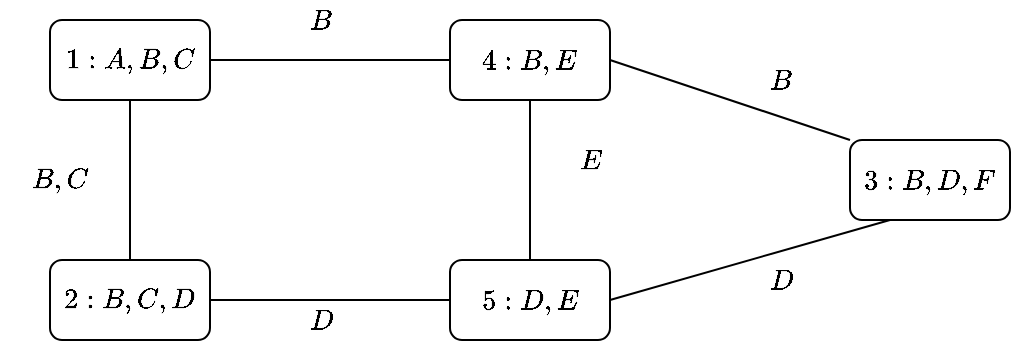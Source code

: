 <mxfile version="13.7.3" type="device"><diagram id="zTTTaE3IsM1tdjsDhaO0" name="Page-1"><mxGraphModel dx="1296" dy="649" grid="1" gridSize="10" guides="1" tooltips="1" connect="1" arrows="1" fold="1" page="1" pageScale="1" pageWidth="850" pageHeight="1100" math="1" shadow="0"><root><mxCell id="0"/><mxCell id="1" parent="0"/><mxCell id="n0GMKkERAhJPPxMEW0c0-30" value="$$1:A,B,C$$" style="rounded=1;whiteSpace=wrap;html=1;" vertex="1" parent="1"><mxGeometry x="80" y="160" width="80" height="40" as="geometry"/></mxCell><mxCell id="n0GMKkERAhJPPxMEW0c0-31" value="$$2:B,C,D$$" style="rounded=1;whiteSpace=wrap;html=1;" vertex="1" parent="1"><mxGeometry x="80" y="280" width="80" height="40" as="geometry"/></mxCell><mxCell id="n0GMKkERAhJPPxMEW0c0-32" value="$$4:B,E$$" style="rounded=1;whiteSpace=wrap;html=1;" vertex="1" parent="1"><mxGeometry x="280" y="160" width="80" height="40" as="geometry"/></mxCell><mxCell id="n0GMKkERAhJPPxMEW0c0-33" value="$$5:D,E$$" style="rounded=1;whiteSpace=wrap;html=1;" vertex="1" parent="1"><mxGeometry x="280" y="280" width="80" height="40" as="geometry"/></mxCell><mxCell id="n0GMKkERAhJPPxMEW0c0-34" value="$$3:B,D,F$$" style="rounded=1;whiteSpace=wrap;html=1;" vertex="1" parent="1"><mxGeometry x="480" y="220" width="80" height="40" as="geometry"/></mxCell><mxCell id="n0GMKkERAhJPPxMEW0c0-35" value="" style="endArrow=none;html=1;exitX=0.5;exitY=0;exitDx=0;exitDy=0;entryX=0.5;entryY=1;entryDx=0;entryDy=0;" edge="1" parent="1" source="n0GMKkERAhJPPxMEW0c0-31" target="n0GMKkERAhJPPxMEW0c0-30"><mxGeometry width="50" height="50" relative="1" as="geometry"><mxPoint x="560" y="400" as="sourcePoint"/><mxPoint x="610" y="350" as="targetPoint"/></mxGeometry></mxCell><mxCell id="n0GMKkERAhJPPxMEW0c0-36" value="" style="endArrow=none;html=1;exitX=1;exitY=0.5;exitDx=0;exitDy=0;entryX=0;entryY=0.5;entryDx=0;entryDy=0;" edge="1" parent="1" source="n0GMKkERAhJPPxMEW0c0-30" target="n0GMKkERAhJPPxMEW0c0-32"><mxGeometry width="50" height="50" relative="1" as="geometry"><mxPoint x="560" y="400" as="sourcePoint"/><mxPoint x="610" y="350" as="targetPoint"/></mxGeometry></mxCell><mxCell id="n0GMKkERAhJPPxMEW0c0-37" value="" style="endArrow=none;html=1;exitX=1;exitY=0.5;exitDx=0;exitDy=0;entryX=0;entryY=0.5;entryDx=0;entryDy=0;" edge="1" parent="1" source="n0GMKkERAhJPPxMEW0c0-31" target="n0GMKkERAhJPPxMEW0c0-33"><mxGeometry width="50" height="50" relative="1" as="geometry"><mxPoint x="560" y="400" as="sourcePoint"/><mxPoint x="610" y="350" as="targetPoint"/></mxGeometry></mxCell><mxCell id="n0GMKkERAhJPPxMEW0c0-39" value="" style="endArrow=none;html=1;exitX=0.5;exitY=1;exitDx=0;exitDy=0;entryX=0.5;entryY=0;entryDx=0;entryDy=0;" edge="1" parent="1" source="n0GMKkERAhJPPxMEW0c0-32" target="n0GMKkERAhJPPxMEW0c0-33"><mxGeometry width="50" height="50" relative="1" as="geometry"><mxPoint x="560" y="400" as="sourcePoint"/><mxPoint x="610" y="350" as="targetPoint"/></mxGeometry></mxCell><mxCell id="n0GMKkERAhJPPxMEW0c0-40" value="" style="endArrow=none;html=1;exitX=1;exitY=0.5;exitDx=0;exitDy=0;entryX=0.25;entryY=1;entryDx=0;entryDy=0;" edge="1" parent="1" source="n0GMKkERAhJPPxMEW0c0-33" target="n0GMKkERAhJPPxMEW0c0-34"><mxGeometry width="50" height="50" relative="1" as="geometry"><mxPoint x="560" y="400" as="sourcePoint"/><mxPoint x="610" y="350" as="targetPoint"/></mxGeometry></mxCell><mxCell id="n0GMKkERAhJPPxMEW0c0-41" value="" style="endArrow=none;html=1;exitX=1;exitY=0.5;exitDx=0;exitDy=0;entryX=0;entryY=0;entryDx=0;entryDy=0;" edge="1" parent="1" source="n0GMKkERAhJPPxMEW0c0-32" target="n0GMKkERAhJPPxMEW0c0-34"><mxGeometry width="50" height="50" relative="1" as="geometry"><mxPoint x="560" y="400" as="sourcePoint"/><mxPoint x="610" y="350" as="targetPoint"/></mxGeometry></mxCell><mxCell id="n0GMKkERAhJPPxMEW0c0-42" value="$$B$$" style="text;html=1;align=center;verticalAlign=middle;resizable=0;points=[];autosize=1;" vertex="1" parent="1"><mxGeometry x="190" y="150" width="50" height="20" as="geometry"/></mxCell><mxCell id="n0GMKkERAhJPPxMEW0c0-43" value="$$B,C$$" style="text;html=1;align=center;verticalAlign=middle;resizable=0;points=[];autosize=1;" vertex="1" parent="1"><mxGeometry x="55" y="230" width="60" height="20" as="geometry"/></mxCell><mxCell id="n0GMKkERAhJPPxMEW0c0-45" value="$$D$$" style="text;html=1;align=center;verticalAlign=middle;resizable=0;points=[];autosize=1;" vertex="1" parent="1"><mxGeometry x="190" y="300" width="50" height="20" as="geometry"/></mxCell><mxCell id="n0GMKkERAhJPPxMEW0c0-46" value="$$D$$" style="text;html=1;align=center;verticalAlign=middle;resizable=0;points=[];autosize=1;" vertex="1" parent="1"><mxGeometry x="420" y="280" width="50" height="20" as="geometry"/></mxCell><mxCell id="n0GMKkERAhJPPxMEW0c0-47" value="$$B$$" style="text;html=1;align=center;verticalAlign=middle;resizable=0;points=[];autosize=1;" vertex="1" parent="1"><mxGeometry x="420" y="180" width="50" height="20" as="geometry"/></mxCell><mxCell id="n0GMKkERAhJPPxMEW0c0-48" value="$$E$$" style="text;html=1;align=center;verticalAlign=middle;resizable=0;points=[];autosize=1;" vertex="1" parent="1"><mxGeometry x="325" y="220" width="50" height="20" as="geometry"/></mxCell></root></mxGraphModel></diagram></mxfile>